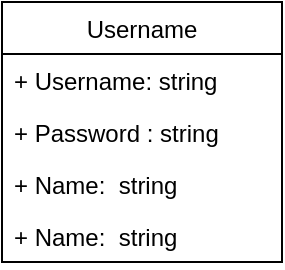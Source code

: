 <mxfile version="20.2.2" type="device"><diagram name="Page-1" id="9f46799a-70d6-7492-0946-bef42562c5a5"><mxGraphModel dx="716" dy="426" grid="1" gridSize="10" guides="1" tooltips="1" connect="1" arrows="1" fold="1" page="1" pageScale="1" pageWidth="1100" pageHeight="850" background="none" math="0" shadow="0"><root><mxCell id="0"/><mxCell id="1" parent="0"/><mxCell id="0eITJWmT9vUOtdhXm6Bu-1" value="Username" style="swimlane;fontStyle=0;childLayout=stackLayout;horizontal=1;startSize=26;fillColor=none;horizontalStack=0;resizeParent=1;resizeParentMax=0;resizeLast=0;collapsible=1;marginBottom=0;" vertex="1" parent="1"><mxGeometry x="130" y="170" width="140" height="130" as="geometry"/></mxCell><mxCell id="0eITJWmT9vUOtdhXm6Bu-2" value="+ Username: string" style="text;strokeColor=none;fillColor=none;align=left;verticalAlign=top;spacingLeft=4;spacingRight=4;overflow=hidden;rotatable=0;points=[[0,0.5],[1,0.5]];portConstraint=eastwest;" vertex="1" parent="0eITJWmT9vUOtdhXm6Bu-1"><mxGeometry y="26" width="140" height="26" as="geometry"/></mxCell><mxCell id="0eITJWmT9vUOtdhXm6Bu-3" value="+ Password : string" style="text;strokeColor=none;fillColor=none;align=left;verticalAlign=top;spacingLeft=4;spacingRight=4;overflow=hidden;rotatable=0;points=[[0,0.5],[1,0.5]];portConstraint=eastwest;" vertex="1" parent="0eITJWmT9vUOtdhXm6Bu-1"><mxGeometry y="52" width="140" height="26" as="geometry"/></mxCell><mxCell id="0eITJWmT9vUOtdhXm6Bu-6" value="+ Name:  string" style="text;strokeColor=none;fillColor=none;align=left;verticalAlign=top;spacingLeft=4;spacingRight=4;overflow=hidden;rotatable=0;points=[[0,0.5],[1,0.5]];portConstraint=eastwest;" vertex="1" parent="0eITJWmT9vUOtdhXm6Bu-1"><mxGeometry y="78" width="140" height="26" as="geometry"/></mxCell><mxCell id="0eITJWmT9vUOtdhXm6Bu-4" value="+ Name:  string" style="text;strokeColor=none;fillColor=none;align=left;verticalAlign=top;spacingLeft=4;spacingRight=4;overflow=hidden;rotatable=0;points=[[0,0.5],[1,0.5]];portConstraint=eastwest;" vertex="1" parent="0eITJWmT9vUOtdhXm6Bu-1"><mxGeometry y="104" width="140" height="26" as="geometry"/></mxCell></root></mxGraphModel></diagram></mxfile>